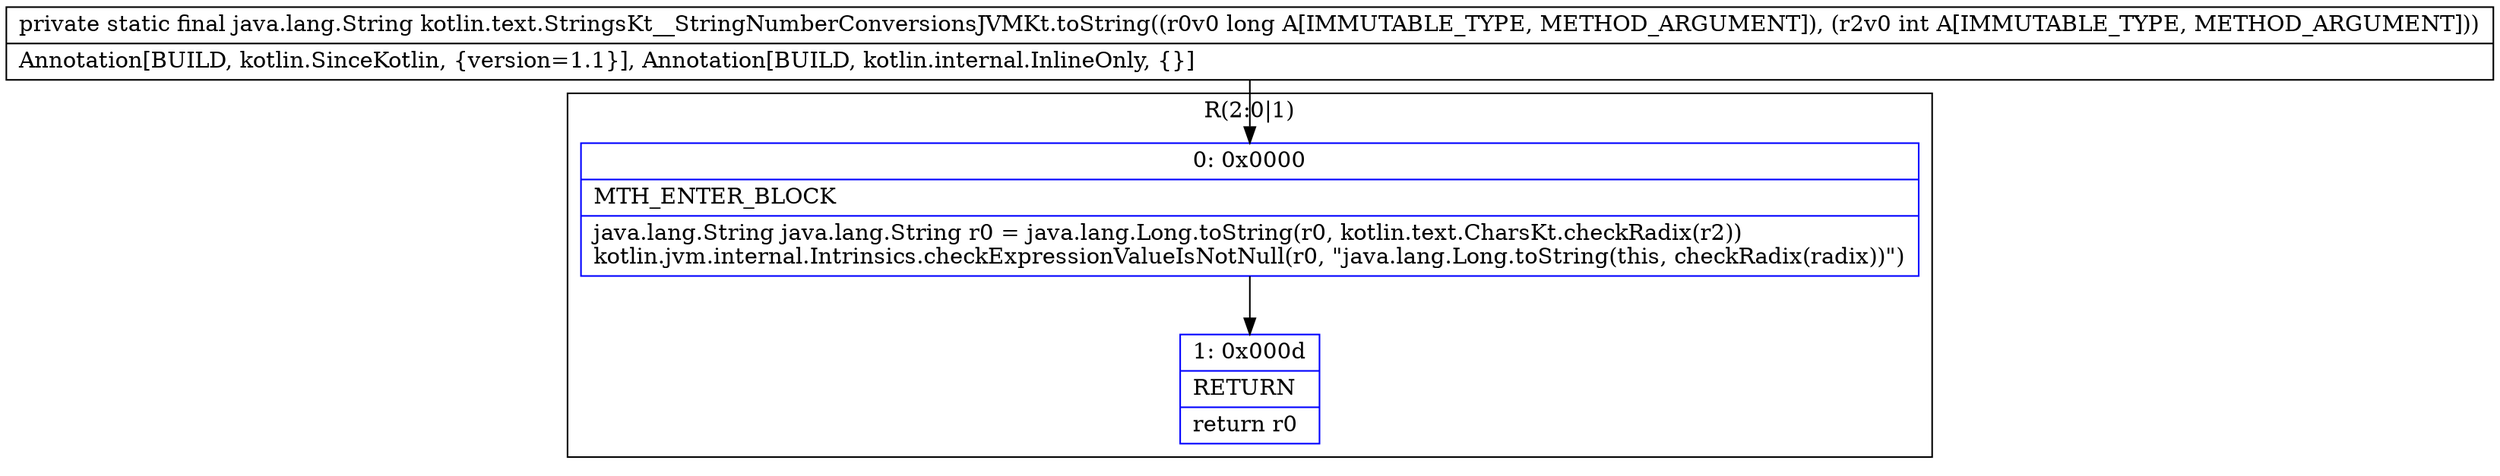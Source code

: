 digraph "CFG forkotlin.text.StringsKt__StringNumberConversionsJVMKt.toString(JI)Ljava\/lang\/String;" {
subgraph cluster_Region_922168166 {
label = "R(2:0|1)";
node [shape=record,color=blue];
Node_0 [shape=record,label="{0\:\ 0x0000|MTH_ENTER_BLOCK\l|java.lang.String java.lang.String r0 = java.lang.Long.toString(r0, kotlin.text.CharsKt.checkRadix(r2))\lkotlin.jvm.internal.Intrinsics.checkExpressionValueIsNotNull(r0, \"java.lang.Long.toString(this, checkRadix(radix))\")\l}"];
Node_1 [shape=record,label="{1\:\ 0x000d|RETURN\l|return r0\l}"];
}
MethodNode[shape=record,label="{private static final java.lang.String kotlin.text.StringsKt__StringNumberConversionsJVMKt.toString((r0v0 long A[IMMUTABLE_TYPE, METHOD_ARGUMENT]), (r2v0 int A[IMMUTABLE_TYPE, METHOD_ARGUMENT]))  | Annotation[BUILD, kotlin.SinceKotlin, \{version=1.1\}], Annotation[BUILD, kotlin.internal.InlineOnly, \{\}]\l}"];
MethodNode -> Node_0;
Node_0 -> Node_1;
}


